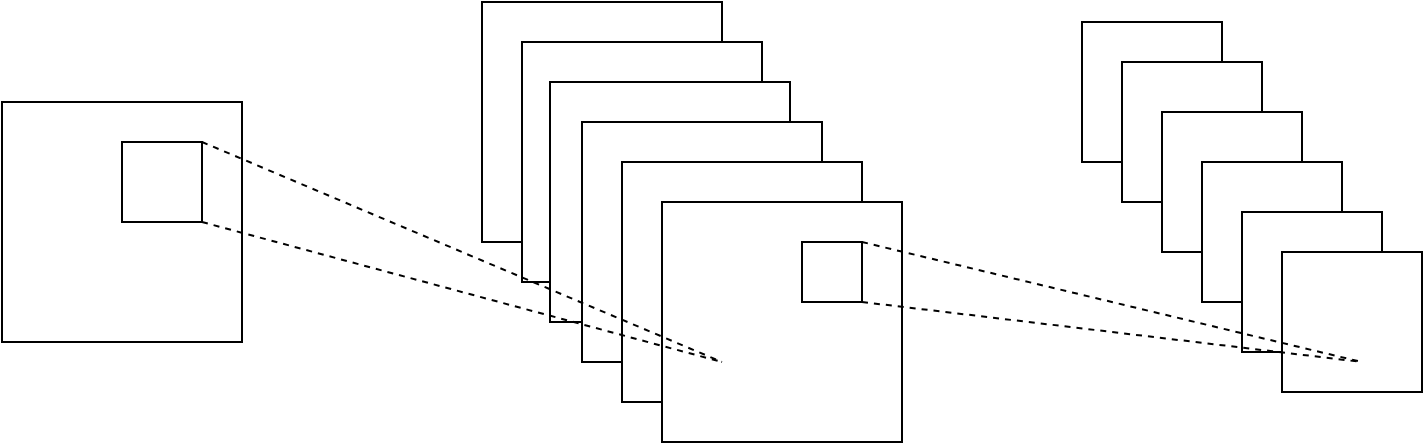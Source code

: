 <mxfile version="24.4.10" type="github">
  <diagram name="Página-1" id="sp1O_xfuRuZb5vjBtnNr">
    <mxGraphModel dx="1050" dy="557" grid="1" gridSize="10" guides="1" tooltips="1" connect="1" arrows="1" fold="1" page="1" pageScale="1" pageWidth="827" pageHeight="1169" math="0" shadow="0">
      <root>
        <mxCell id="0" />
        <mxCell id="1" parent="0" />
        <mxCell id="7TET6o3o57mcC80HNqlE-1" value="" style="whiteSpace=wrap;html=1;aspect=fixed;" vertex="1" parent="1">
          <mxGeometry x="80" y="200" width="120" height="120" as="geometry" />
        </mxCell>
        <mxCell id="7TET6o3o57mcC80HNqlE-2" value="" style="whiteSpace=wrap;html=1;aspect=fixed;" vertex="1" parent="1">
          <mxGeometry x="140" y="220" width="40" height="40" as="geometry" />
        </mxCell>
        <mxCell id="7TET6o3o57mcC80HNqlE-4" value="" style="whiteSpace=wrap;html=1;aspect=fixed;" vertex="1" parent="1">
          <mxGeometry x="320" y="150" width="120" height="120" as="geometry" />
        </mxCell>
        <mxCell id="7TET6o3o57mcC80HNqlE-5" value="" style="whiteSpace=wrap;html=1;aspect=fixed;" vertex="1" parent="1">
          <mxGeometry x="340" y="170" width="120" height="120" as="geometry" />
        </mxCell>
        <mxCell id="7TET6o3o57mcC80HNqlE-6" value="" style="whiteSpace=wrap;html=1;aspect=fixed;" vertex="1" parent="1">
          <mxGeometry x="354" y="190" width="120" height="120" as="geometry" />
        </mxCell>
        <mxCell id="7TET6o3o57mcC80HNqlE-7" value="" style="whiteSpace=wrap;html=1;aspect=fixed;" vertex="1" parent="1">
          <mxGeometry x="370" y="210" width="120" height="120" as="geometry" />
        </mxCell>
        <mxCell id="7TET6o3o57mcC80HNqlE-8" value="" style="whiteSpace=wrap;html=1;aspect=fixed;" vertex="1" parent="1">
          <mxGeometry x="390" y="230" width="120" height="120" as="geometry" />
        </mxCell>
        <mxCell id="7TET6o3o57mcC80HNqlE-11" value="" style="whiteSpace=wrap;html=1;aspect=fixed;" vertex="1" parent="1">
          <mxGeometry x="410" y="250" width="120" height="120" as="geometry" />
        </mxCell>
        <mxCell id="7TET6o3o57mcC80HNqlE-13" value="" style="endArrow=none;dashed=1;html=1;rounded=0;exitX=1;exitY=1;exitDx=0;exitDy=0;" edge="1" parent="1" source="7TET6o3o57mcC80HNqlE-2">
          <mxGeometry width="50" height="50" relative="1" as="geometry">
            <mxPoint x="190" y="390" as="sourcePoint" />
            <mxPoint x="440" y="330" as="targetPoint" />
          </mxGeometry>
        </mxCell>
        <mxCell id="7TET6o3o57mcC80HNqlE-14" value="" style="whiteSpace=wrap;html=1;aspect=fixed;" vertex="1" parent="1">
          <mxGeometry x="620" y="160" width="70" height="70" as="geometry" />
        </mxCell>
        <mxCell id="7TET6o3o57mcC80HNqlE-15" value="" style="whiteSpace=wrap;html=1;aspect=fixed;" vertex="1" parent="1">
          <mxGeometry x="640" y="180" width="70" height="70" as="geometry" />
        </mxCell>
        <mxCell id="7TET6o3o57mcC80HNqlE-16" value="" style="whiteSpace=wrap;html=1;aspect=fixed;" vertex="1" parent="1">
          <mxGeometry x="660" y="205" width="70" height="70" as="geometry" />
        </mxCell>
        <mxCell id="7TET6o3o57mcC80HNqlE-17" value="" style="whiteSpace=wrap;html=1;aspect=fixed;" vertex="1" parent="1">
          <mxGeometry x="680" y="230" width="70" height="70" as="geometry" />
        </mxCell>
        <mxCell id="7TET6o3o57mcC80HNqlE-18" value="" style="whiteSpace=wrap;html=1;aspect=fixed;" vertex="1" parent="1">
          <mxGeometry x="700" y="255" width="70" height="70" as="geometry" />
        </mxCell>
        <mxCell id="7TET6o3o57mcC80HNqlE-19" value="" style="whiteSpace=wrap;html=1;aspect=fixed;" vertex="1" parent="1">
          <mxGeometry x="720" y="275" width="70" height="70" as="geometry" />
        </mxCell>
        <mxCell id="7TET6o3o57mcC80HNqlE-20" value="" style="whiteSpace=wrap;html=1;aspect=fixed;" vertex="1" parent="1">
          <mxGeometry x="480" y="270" width="30" height="30" as="geometry" />
        </mxCell>
        <mxCell id="7TET6o3o57mcC80HNqlE-21" value="" style="endArrow=none;dashed=1;html=1;rounded=0;exitX=1;exitY=0;exitDx=0;exitDy=0;" edge="1" parent="1" source="7TET6o3o57mcC80HNqlE-2">
          <mxGeometry width="50" height="50" relative="1" as="geometry">
            <mxPoint x="190" y="230" as="sourcePoint" />
            <mxPoint x="440" y="330" as="targetPoint" />
          </mxGeometry>
        </mxCell>
        <mxCell id="7TET6o3o57mcC80HNqlE-12" value="" style="endArrow=none;dashed=1;html=1;rounded=0;exitX=1;exitY=0;exitDx=0;exitDy=0;entryX=0.571;entryY=0.786;entryDx=0;entryDy=0;entryPerimeter=0;" edge="1" parent="1" source="7TET6o3o57mcC80HNqlE-20" target="7TET6o3o57mcC80HNqlE-19">
          <mxGeometry width="50" height="50" relative="1" as="geometry">
            <mxPoint x="600" y="360" as="sourcePoint" />
            <mxPoint x="660" y="440" as="targetPoint" />
          </mxGeometry>
        </mxCell>
        <mxCell id="7TET6o3o57mcC80HNqlE-22" value="" style="endArrow=none;dashed=1;html=1;rounded=0;exitX=1;exitY=1;exitDx=0;exitDy=0;" edge="1" parent="1" source="7TET6o3o57mcC80HNqlE-20">
          <mxGeometry width="50" height="50" relative="1" as="geometry">
            <mxPoint x="590" y="395" as="sourcePoint" />
            <mxPoint x="760" y="330" as="targetPoint" />
          </mxGeometry>
        </mxCell>
      </root>
    </mxGraphModel>
  </diagram>
</mxfile>
